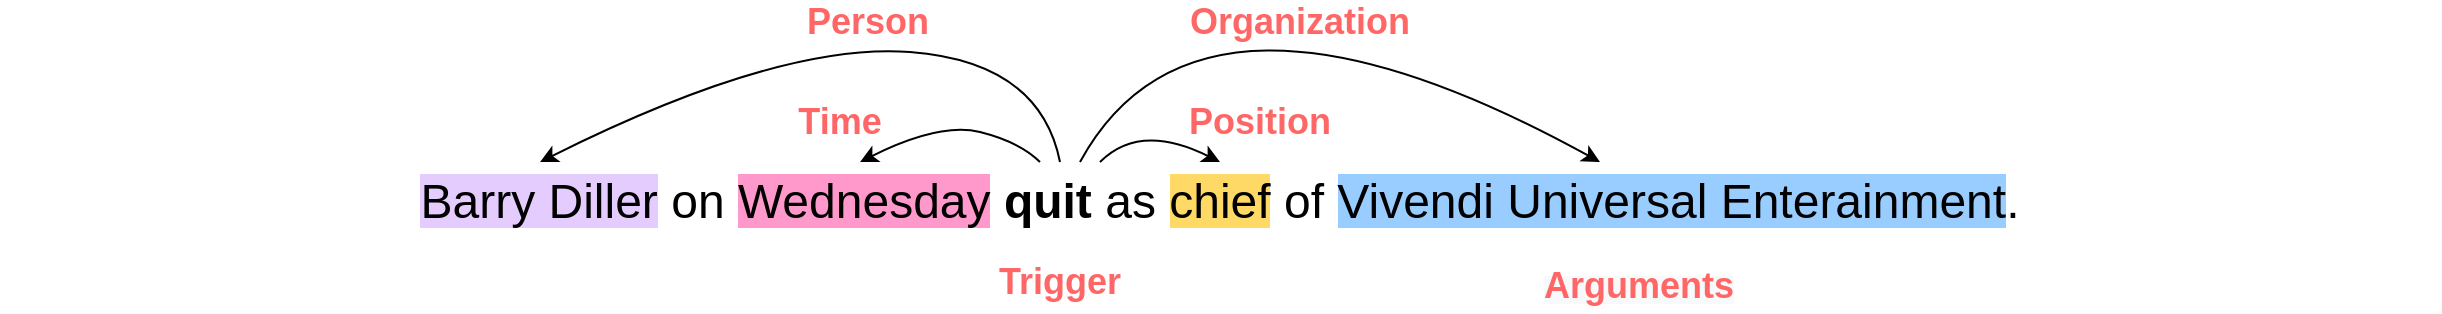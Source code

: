 <mxfile version="14.8.1" type="github">
  <diagram id="BPcrIDIoqUS7D80RJvpi" name="Page-1">
    <mxGraphModel dx="1038" dy="491" grid="1" gridSize="10" guides="1" tooltips="1" connect="1" arrows="1" fold="1" page="1" pageScale="1" pageWidth="827" pageHeight="1169" math="0" shadow="0">
      <root>
        <mxCell id="0" />
        <mxCell id="1" parent="0" />
        <mxCell id="x7MMJvCufj6kcRQVhLhO-1" value="&lt;font style=&quot;font-size: 24px&quot;&gt;&lt;span style=&quot;background-color: rgb(229 , 204 , 255)&quot;&gt;Barry Diller&lt;/span&gt; on &lt;span style=&quot;background-color: rgb(255 , 153 , 204)&quot;&gt;Wednesday&lt;/span&gt; &lt;b&gt;quit&lt;/b&gt; as &lt;span style=&quot;background-color: rgb(255 , 217 , 102)&quot;&gt;chief&lt;/span&gt; of &lt;span style=&quot;background-color: rgb(153 , 204 , 255)&quot;&gt;Vivendi Universal Enterainment&lt;/span&gt;.&lt;/font&gt;" style="text;html=1;strokeColor=none;fillColor=none;align=center;verticalAlign=middle;whiteSpace=wrap;rounded=0;" parent="1" vertex="1">
          <mxGeometry y="270" width="1220" height="20" as="geometry" />
        </mxCell>
        <mxCell id="x7MMJvCufj6kcRQVhLhO-2" value="&lt;b&gt;&lt;font color=&quot;#ff6666&quot; style=&quot;font-size: 18px&quot;&gt;Trigger&lt;/font&gt;&lt;/b&gt;" style="text;html=1;strokeColor=none;fillColor=none;align=center;verticalAlign=middle;whiteSpace=wrap;rounded=0;" parent="1" vertex="1">
          <mxGeometry x="510" y="310" width="40" height="20" as="geometry" />
        </mxCell>
        <mxCell id="x7MMJvCufj6kcRQVhLhO-3" value="&lt;b style=&quot;color: rgb(0 , 0 , 0) ; font-family: &amp;#34;helvetica&amp;#34; ; font-style: normal ; letter-spacing: normal ; text-align: center ; text-indent: 0px ; text-transform: none ; word-spacing: 0px ; background-color: rgb(248 , 249 , 250)&quot;&gt;&lt;font color=&quot;#ff6666&quot; style=&quot;font-size: 18px&quot;&gt;Arguments&lt;/font&gt;&lt;/b&gt;" style="text;whiteSpace=wrap;html=1;" parent="1" vertex="1">
          <mxGeometry x="770" y="305" width="70" height="30" as="geometry" />
        </mxCell>
        <mxCell id="x7MMJvCufj6kcRQVhLhO-4" value="" style="curved=1;endArrow=classic;html=1;" parent="1" edge="1">
          <mxGeometry width="50" height="50" relative="1" as="geometry">
            <mxPoint x="520" y="260" as="sourcePoint" />
            <mxPoint x="430" y="260" as="targetPoint" />
            <Array as="points">
              <mxPoint x="510" y="250" />
              <mxPoint x="470" y="240" />
            </Array>
          </mxGeometry>
        </mxCell>
        <mxCell id="x7MMJvCufj6kcRQVhLhO-5" value="" style="curved=1;endArrow=classic;html=1;" parent="1" edge="1">
          <mxGeometry width="50" height="50" relative="1" as="geometry">
            <mxPoint x="530" y="260" as="sourcePoint" />
            <mxPoint x="270" y="260" as="targetPoint" />
            <Array as="points">
              <mxPoint x="520" y="210" />
              <mxPoint x="390" y="200" />
            </Array>
          </mxGeometry>
        </mxCell>
        <mxCell id="x7MMJvCufj6kcRQVhLhO-15" value="" style="curved=1;endArrow=classic;html=1;" parent="1" edge="1">
          <mxGeometry width="50" height="50" relative="1" as="geometry">
            <mxPoint x="550" y="260" as="sourcePoint" />
            <mxPoint x="610" y="260" as="targetPoint" />
            <Array as="points">
              <mxPoint x="570" y="240" />
            </Array>
          </mxGeometry>
        </mxCell>
        <mxCell id="x7MMJvCufj6kcRQVhLhO-17" value="" style="curved=1;endArrow=classic;html=1;" parent="1" edge="1">
          <mxGeometry width="50" height="50" relative="1" as="geometry">
            <mxPoint x="540" y="260" as="sourcePoint" />
            <mxPoint x="800" y="260" as="targetPoint" />
            <Array as="points">
              <mxPoint x="600" y="150" />
            </Array>
          </mxGeometry>
        </mxCell>
        <mxCell id="x7MMJvCufj6kcRQVhLhO-18" value="&lt;b&gt;&lt;font color=&quot;#ff6666&quot; style=&quot;font-size: 18px&quot;&gt;Person&lt;/font&gt;&lt;/b&gt;" style="text;html=1;strokeColor=none;fillColor=none;align=center;verticalAlign=middle;whiteSpace=wrap;rounded=0;" parent="1" vertex="1">
          <mxGeometry x="414" y="180" width="40" height="20" as="geometry" />
        </mxCell>
        <mxCell id="x7MMJvCufj6kcRQVhLhO-19" value="&lt;b&gt;&lt;font color=&quot;#ff6666&quot; style=&quot;font-size: 18px&quot;&gt;Organization&lt;/font&gt;&lt;/b&gt;" style="text;html=1;strokeColor=none;fillColor=none;align=center;verticalAlign=middle;whiteSpace=wrap;rounded=0;" parent="1" vertex="1">
          <mxGeometry x="630" y="180" width="40" height="20" as="geometry" />
        </mxCell>
        <mxCell id="x7MMJvCufj6kcRQVhLhO-20" value="&lt;b&gt;&lt;font color=&quot;#ff6666&quot; style=&quot;font-size: 18px&quot;&gt;Time&lt;/font&gt;&lt;/b&gt;" style="text;html=1;strokeColor=none;fillColor=none;align=center;verticalAlign=middle;whiteSpace=wrap;rounded=0;" parent="1" vertex="1">
          <mxGeometry x="400" y="230" width="40" height="20" as="geometry" />
        </mxCell>
        <mxCell id="x7MMJvCufj6kcRQVhLhO-21" value="&lt;b&gt;&lt;font color=&quot;#ff6666&quot; style=&quot;font-size: 18px&quot;&gt;Position&lt;/font&gt;&lt;/b&gt;" style="text;html=1;strokeColor=none;fillColor=none;align=center;verticalAlign=middle;whiteSpace=wrap;rounded=0;" parent="1" vertex="1">
          <mxGeometry x="610" y="230" width="40" height="20" as="geometry" />
        </mxCell>
      </root>
    </mxGraphModel>
  </diagram>
</mxfile>
